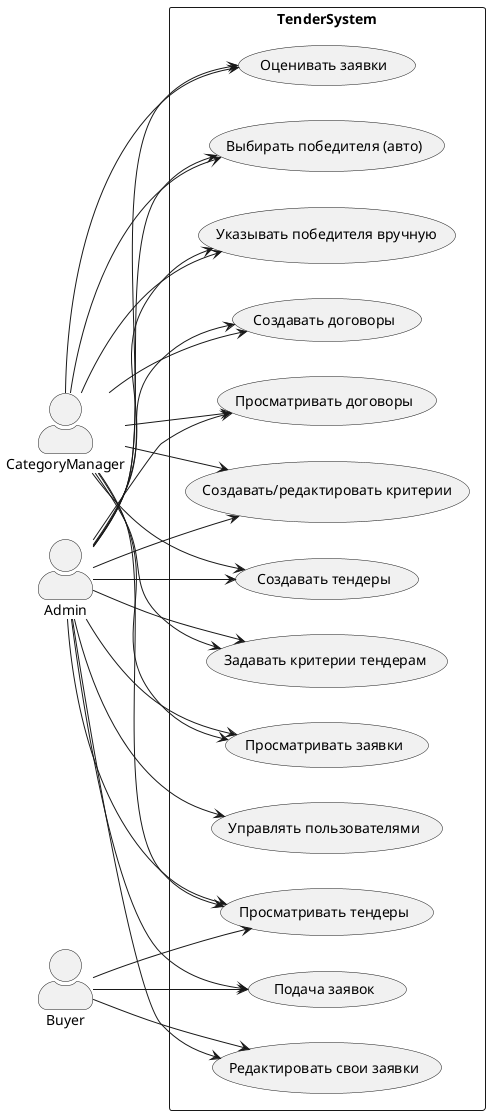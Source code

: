 ﻿@startuml
left to right direction
skinparam packageStyle rectangle
skinparam actorStyle awesome

actor Admin
actor CategoryManager
actor Buyer

rectangle TenderSystem {
  
  usecase "Управлять пользователями" as UC1
  usecase "Создавать/редактировать критерии" as UC2
  usecase "Создавать тендеры" as UC3
  usecase "Задавать критерии тендерам" as UC4
  usecase "Просматривать тендеры" as UC5
  usecase "Просматривать заявки" as UC6
  usecase "Оценивать заявки" as UC7
  usecase "Выбирать победителя (авто)" as UC8
  usecase "Указывать победителя вручную" as UC9
  usecase "Создавать договоры" as UC10
  usecase "Просматривать договоры" as UC11
  usecase "Подача заявок" as UC12
  usecase "Редактировать свои заявки" as UC13
}

Admin --> UC1
Admin --> UC2
Admin --> UC3
Admin --> UC4
Admin --> UC5
Admin --> UC6
Admin --> UC7
Admin --> UC8
Admin --> UC9
Admin --> UC10
Admin --> UC11
Admin --> UC12
Admin --> UC13

CategoryManager --> UC2
CategoryManager --> UC3
CategoryManager --> UC4
CategoryManager --> UC5
CategoryManager --> UC6
CategoryManager --> UC7
CategoryManager --> UC8
CategoryManager --> UC9
CategoryManager --> UC10
CategoryManager --> UC11

Buyer --> UC5
Buyer --> UC12
Buyer --> UC13

@enduml
